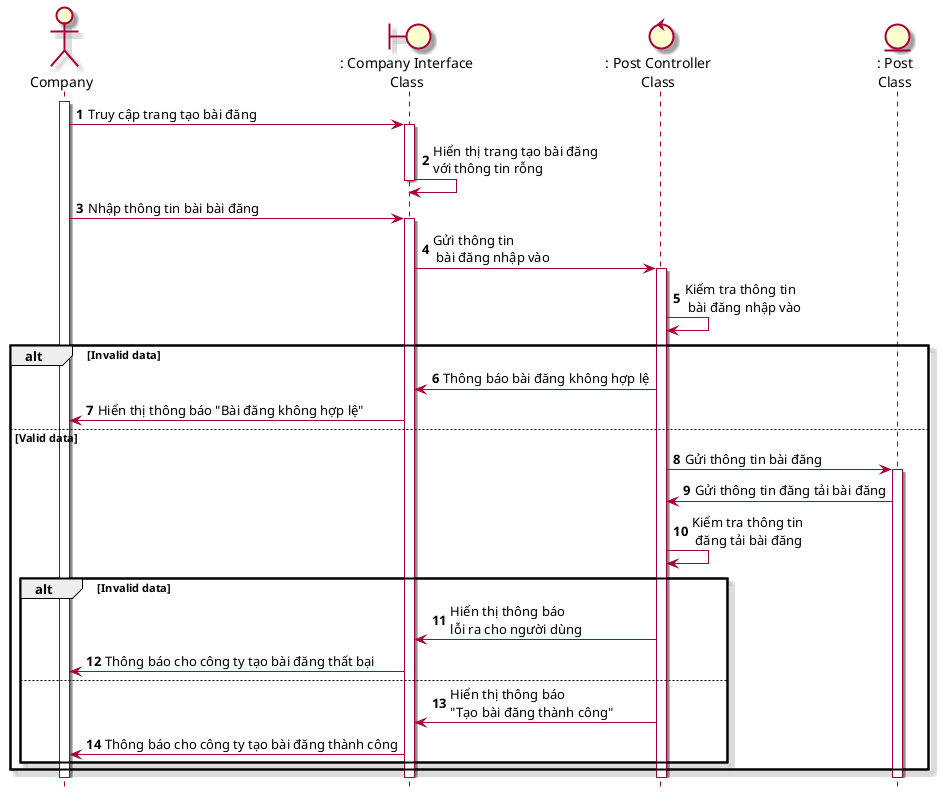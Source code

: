 @startuml seqTaoBaiDang
skin rose
hide footbox
actor company as "Company"
boundary companyInterface as ": Company Interface\nClass"
control postController as ": Post Controller\nClass"
entity Post as ": Post\nClass"

autonumber
company++
company -> companyInterface++: Truy cập trang tạo bài đăng
companyInterface -> companyInterface--: Hiển thị trang tạo bài đăng\nvới thông tin rỗng
company -> companyInterface++: Nhập thông tin bài bài đăng
companyInterface -> postController++: Gửi thông tin\n bài đăng nhập vào
postController -> postController: Kiểm tra thông tin\n bài đăng nhập vào
alt Invalid data
    postController-> companyInterface: Thông báo bài đăng không hợp lệ   
    companyInterface-> company: Hiển thị thông báo "Bài đăng không hợp lệ"   
else Valid data
    postController-> Post++: Gửi thông tin bài đăng
    Post -> postController: Gửi thông tin đăng tải bài đăng
    postController->postController: Kiểm tra thông tin\n đăng tải bài đăng
    alt Invalid data
        postController -> companyInterface: Hiển thị thông báo\nlỗi ra cho người dùng
        companyInterface->company: Thông báo cho công ty tạo bài đăng thất bại

    else
        postController->companyInterface: Hiển thị thông báo\n"Tạo bài đăng thành công"
        companyInterface->company: Thông báo cho công ty tạo bài đăng thành công
    end
end
@enduml